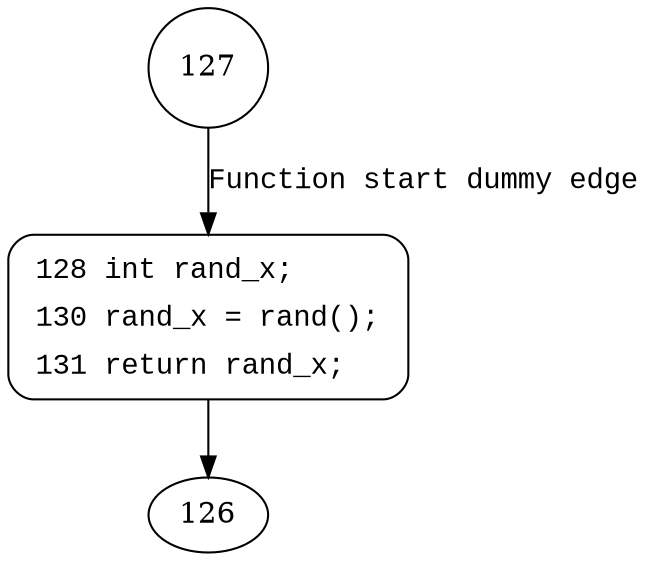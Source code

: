 digraph IoCompleteRequest {
127 [shape="circle"]
128 [shape="circle"]
128 [style="filled,bold" penwidth="1" fillcolor="white" fontname="Courier New" shape="Mrecord" label=<<table border="0" cellborder="0" cellpadding="3" bgcolor="white"><tr><td align="right">128</td><td align="left">int rand_x;</td></tr><tr><td align="right">130</td><td align="left">rand_x = rand();</td></tr><tr><td align="right">131</td><td align="left">return rand_x;</td></tr></table>>]
128 -> 126[label=""]
127 -> 128 [label="Function start dummy edge" fontname="Courier New"]
}